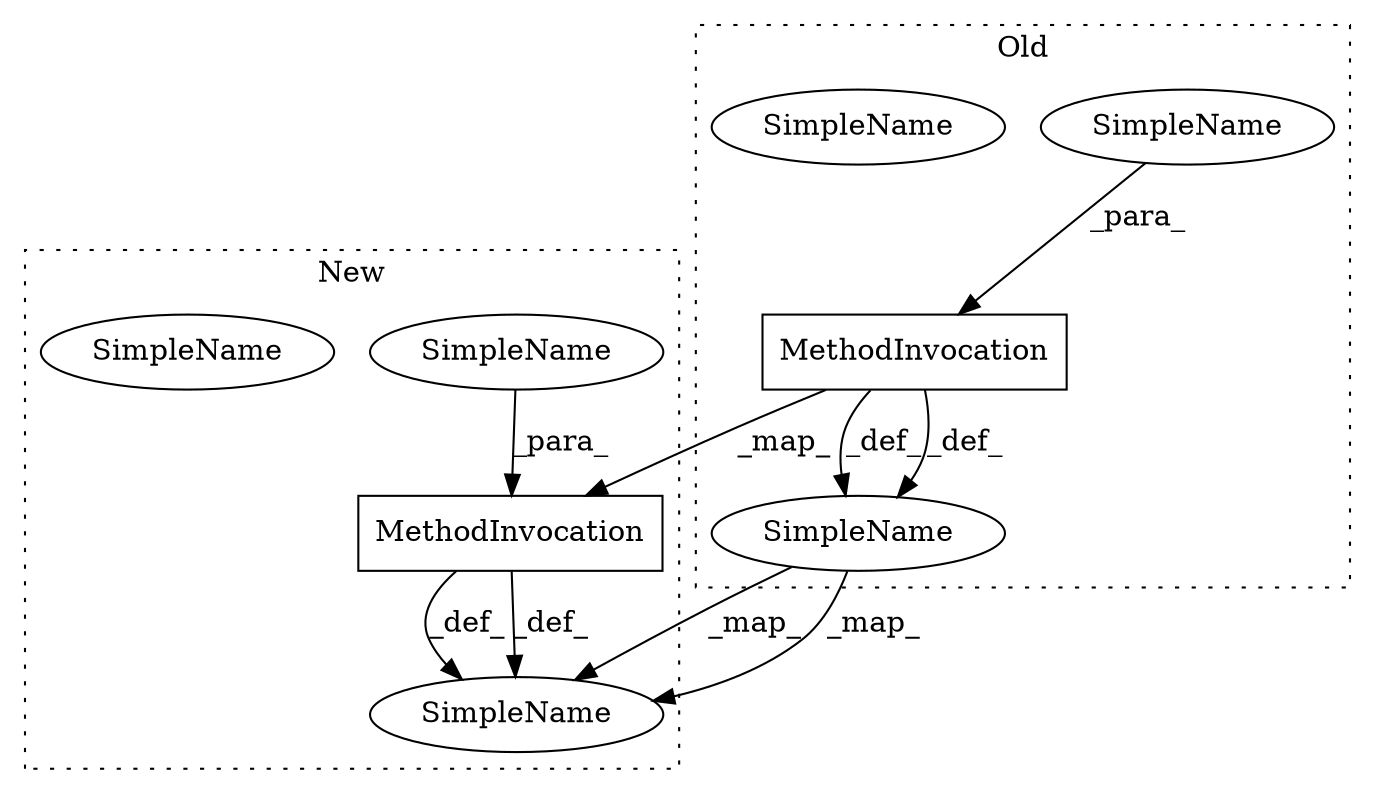 digraph G {
subgraph cluster0 {
2 [label="MethodInvocation" a="32" s="1725,1764" l="8,1" shape="box"];
3 [label="SimpleName" a="42" s="1686" l="7" shape="ellipse"];
4 [label="SimpleName" a="42" s="" l="" shape="ellipse"];
7 [label="SimpleName" a="42" s="1686" l="7" shape="ellipse"];
label = "Old";
style="dotted";
}
subgraph cluster1 {
1 [label="MethodInvocation" a="32" s="1799,1835" l="8,1" shape="box"];
5 [label="SimpleName" a="42" s="" l="" shape="ellipse"];
6 [label="SimpleName" a="42" s="1771" l="7" shape="ellipse"];
8 [label="SimpleName" a="42" s="1771" l="7" shape="ellipse"];
label = "New";
style="dotted";
}
1 -> 8 [label="_def_"];
1 -> 8 [label="_def_"];
2 -> 1 [label="_map_"];
2 -> 3 [label="_def_"];
2 -> 3 [label="_def_"];
3 -> 8 [label="_map_"];
3 -> 8 [label="_map_"];
4 -> 2 [label="_para_"];
5 -> 1 [label="_para_"];
}
